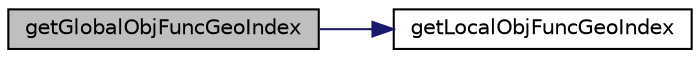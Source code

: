 digraph "getGlobalObjFuncGeoIndex"
{
  bgcolor="transparent";
  edge [fontname="Helvetica",fontsize="10",labelfontname="Helvetica",labelfontsize="10"];
  node [fontname="Helvetica",fontsize="10",shape=record];
  rankdir="LR";
  Node63 [label="getGlobalObjFuncGeoIndex",height=0.2,width=0.4,color="black", fillcolor="grey75", style="filled", fontcolor="black"];
  Node63 -> Node64 [color="midnightblue",fontsize="10",style="solid",fontname="Helvetica"];
  Node64 [label="getLocalObjFuncGeoIndex",height=0.2,width=0.4,color="black",URL="$classFoam_1_1DAJacCondFdW.html#a5fb5aaccaaac4f69728da0a8e3e60986",tooltip="get the local index of geometry element for objective "];
}
